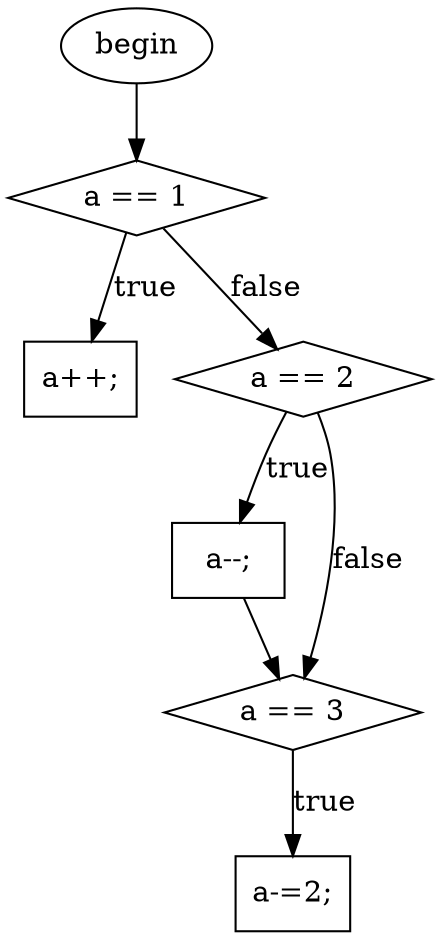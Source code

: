 digraph G{
F0T0[ shape=ellipse, label="begin", style="filled", fillcolor="white"]
F40T129[ shape=diamond, label="a == 1", style="filled", fillcolor="white"]
F56T59[ shape=box, label="a++;", style="filled", fillcolor="white"]
F72T97[ shape=diamond, label="a == 2", style="filled", fillcolor="white"]
F90T93[ shape=box, label="a--;", style="filled", fillcolor="white"]
F101T127[ shape=diamond, label="a == 3", style="filled", fillcolor="white"]
F119T123[ shape=box, label="a-=2;", style="filled", fillcolor="white"]
F0T0 -> F40T129
F90T93 -> F101T127
F40T129 -> F56T59[label="true"]
F40T129 -> F72T97[label="false"]
F72T97 -> F90T93[label="true"]
F101T127 -> F119T123[label="true"]
F72T97 -> F101T127[label="false"]
}
